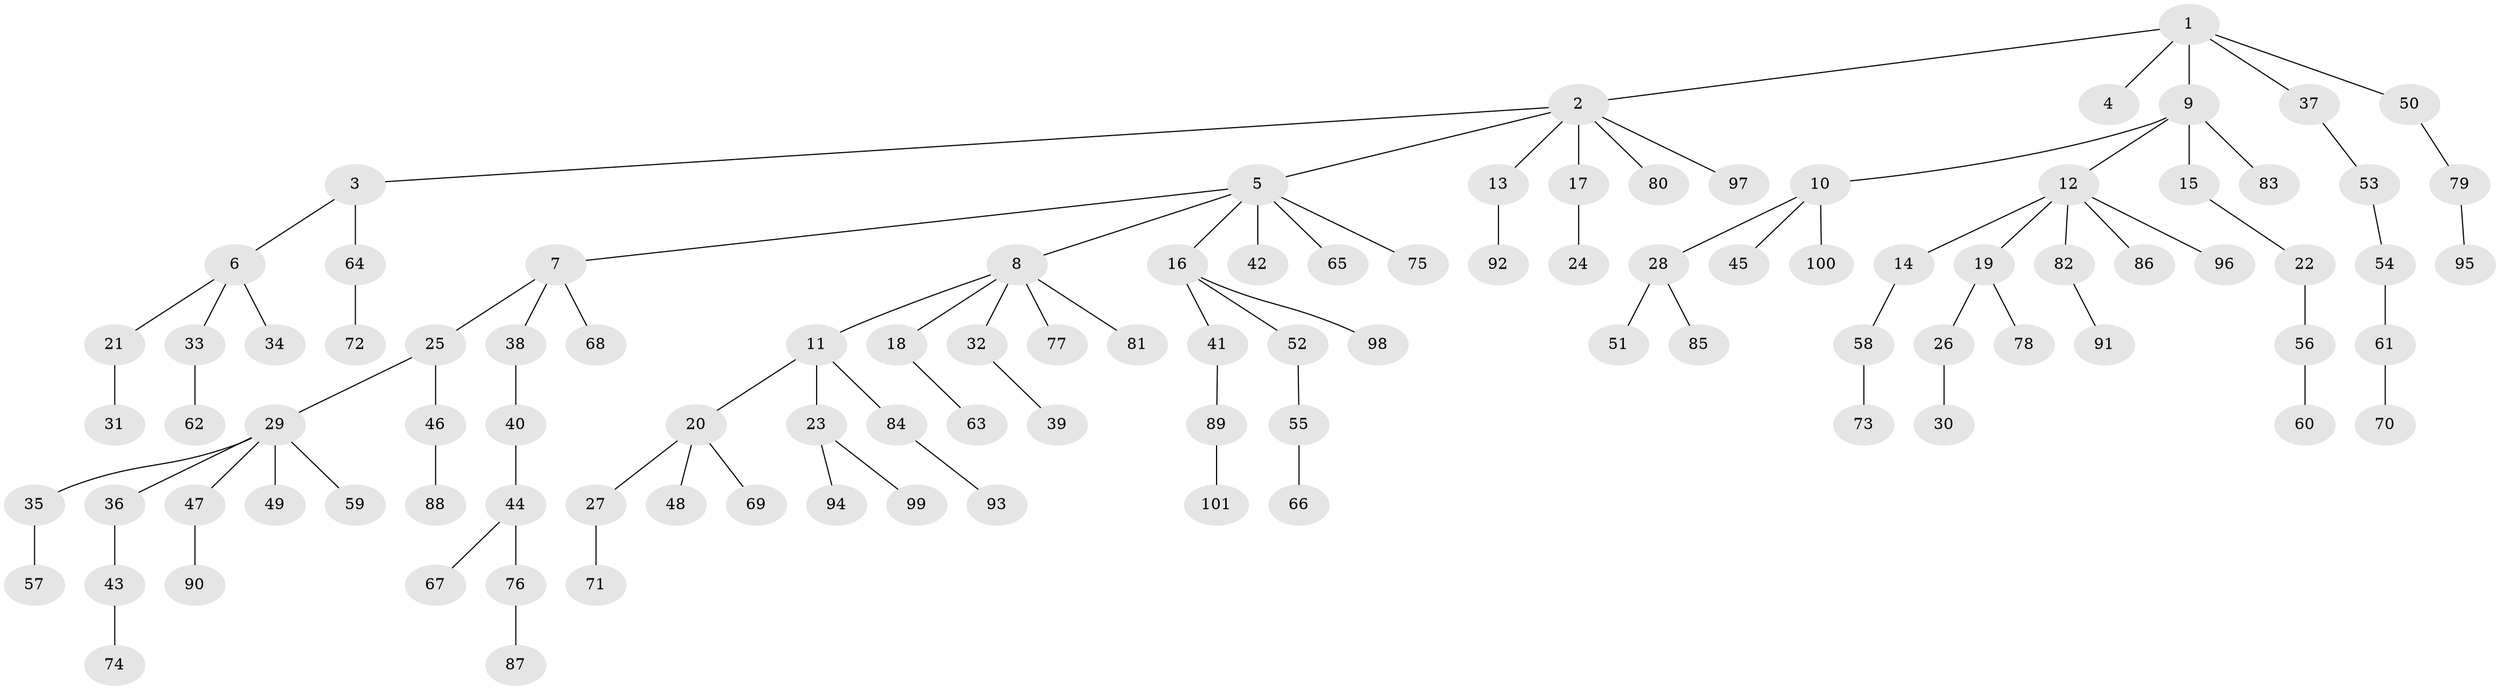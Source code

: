 // Generated by graph-tools (version 1.1) at 2025/52/03/09/25 04:52:30]
// undirected, 101 vertices, 100 edges
graph export_dot {
graph [start="1"]
  node [color=gray90,style=filled];
  1;
  2;
  3;
  4;
  5;
  6;
  7;
  8;
  9;
  10;
  11;
  12;
  13;
  14;
  15;
  16;
  17;
  18;
  19;
  20;
  21;
  22;
  23;
  24;
  25;
  26;
  27;
  28;
  29;
  30;
  31;
  32;
  33;
  34;
  35;
  36;
  37;
  38;
  39;
  40;
  41;
  42;
  43;
  44;
  45;
  46;
  47;
  48;
  49;
  50;
  51;
  52;
  53;
  54;
  55;
  56;
  57;
  58;
  59;
  60;
  61;
  62;
  63;
  64;
  65;
  66;
  67;
  68;
  69;
  70;
  71;
  72;
  73;
  74;
  75;
  76;
  77;
  78;
  79;
  80;
  81;
  82;
  83;
  84;
  85;
  86;
  87;
  88;
  89;
  90;
  91;
  92;
  93;
  94;
  95;
  96;
  97;
  98;
  99;
  100;
  101;
  1 -- 2;
  1 -- 4;
  1 -- 9;
  1 -- 37;
  1 -- 50;
  2 -- 3;
  2 -- 5;
  2 -- 13;
  2 -- 17;
  2 -- 80;
  2 -- 97;
  3 -- 6;
  3 -- 64;
  5 -- 7;
  5 -- 8;
  5 -- 16;
  5 -- 42;
  5 -- 65;
  5 -- 75;
  6 -- 21;
  6 -- 33;
  6 -- 34;
  7 -- 25;
  7 -- 38;
  7 -- 68;
  8 -- 11;
  8 -- 18;
  8 -- 32;
  8 -- 77;
  8 -- 81;
  9 -- 10;
  9 -- 12;
  9 -- 15;
  9 -- 83;
  10 -- 28;
  10 -- 45;
  10 -- 100;
  11 -- 20;
  11 -- 23;
  11 -- 84;
  12 -- 14;
  12 -- 19;
  12 -- 82;
  12 -- 86;
  12 -- 96;
  13 -- 92;
  14 -- 58;
  15 -- 22;
  16 -- 41;
  16 -- 52;
  16 -- 98;
  17 -- 24;
  18 -- 63;
  19 -- 26;
  19 -- 78;
  20 -- 27;
  20 -- 48;
  20 -- 69;
  21 -- 31;
  22 -- 56;
  23 -- 94;
  23 -- 99;
  25 -- 29;
  25 -- 46;
  26 -- 30;
  27 -- 71;
  28 -- 51;
  28 -- 85;
  29 -- 35;
  29 -- 36;
  29 -- 47;
  29 -- 49;
  29 -- 59;
  32 -- 39;
  33 -- 62;
  35 -- 57;
  36 -- 43;
  37 -- 53;
  38 -- 40;
  40 -- 44;
  41 -- 89;
  43 -- 74;
  44 -- 67;
  44 -- 76;
  46 -- 88;
  47 -- 90;
  50 -- 79;
  52 -- 55;
  53 -- 54;
  54 -- 61;
  55 -- 66;
  56 -- 60;
  58 -- 73;
  61 -- 70;
  64 -- 72;
  76 -- 87;
  79 -- 95;
  82 -- 91;
  84 -- 93;
  89 -- 101;
}
